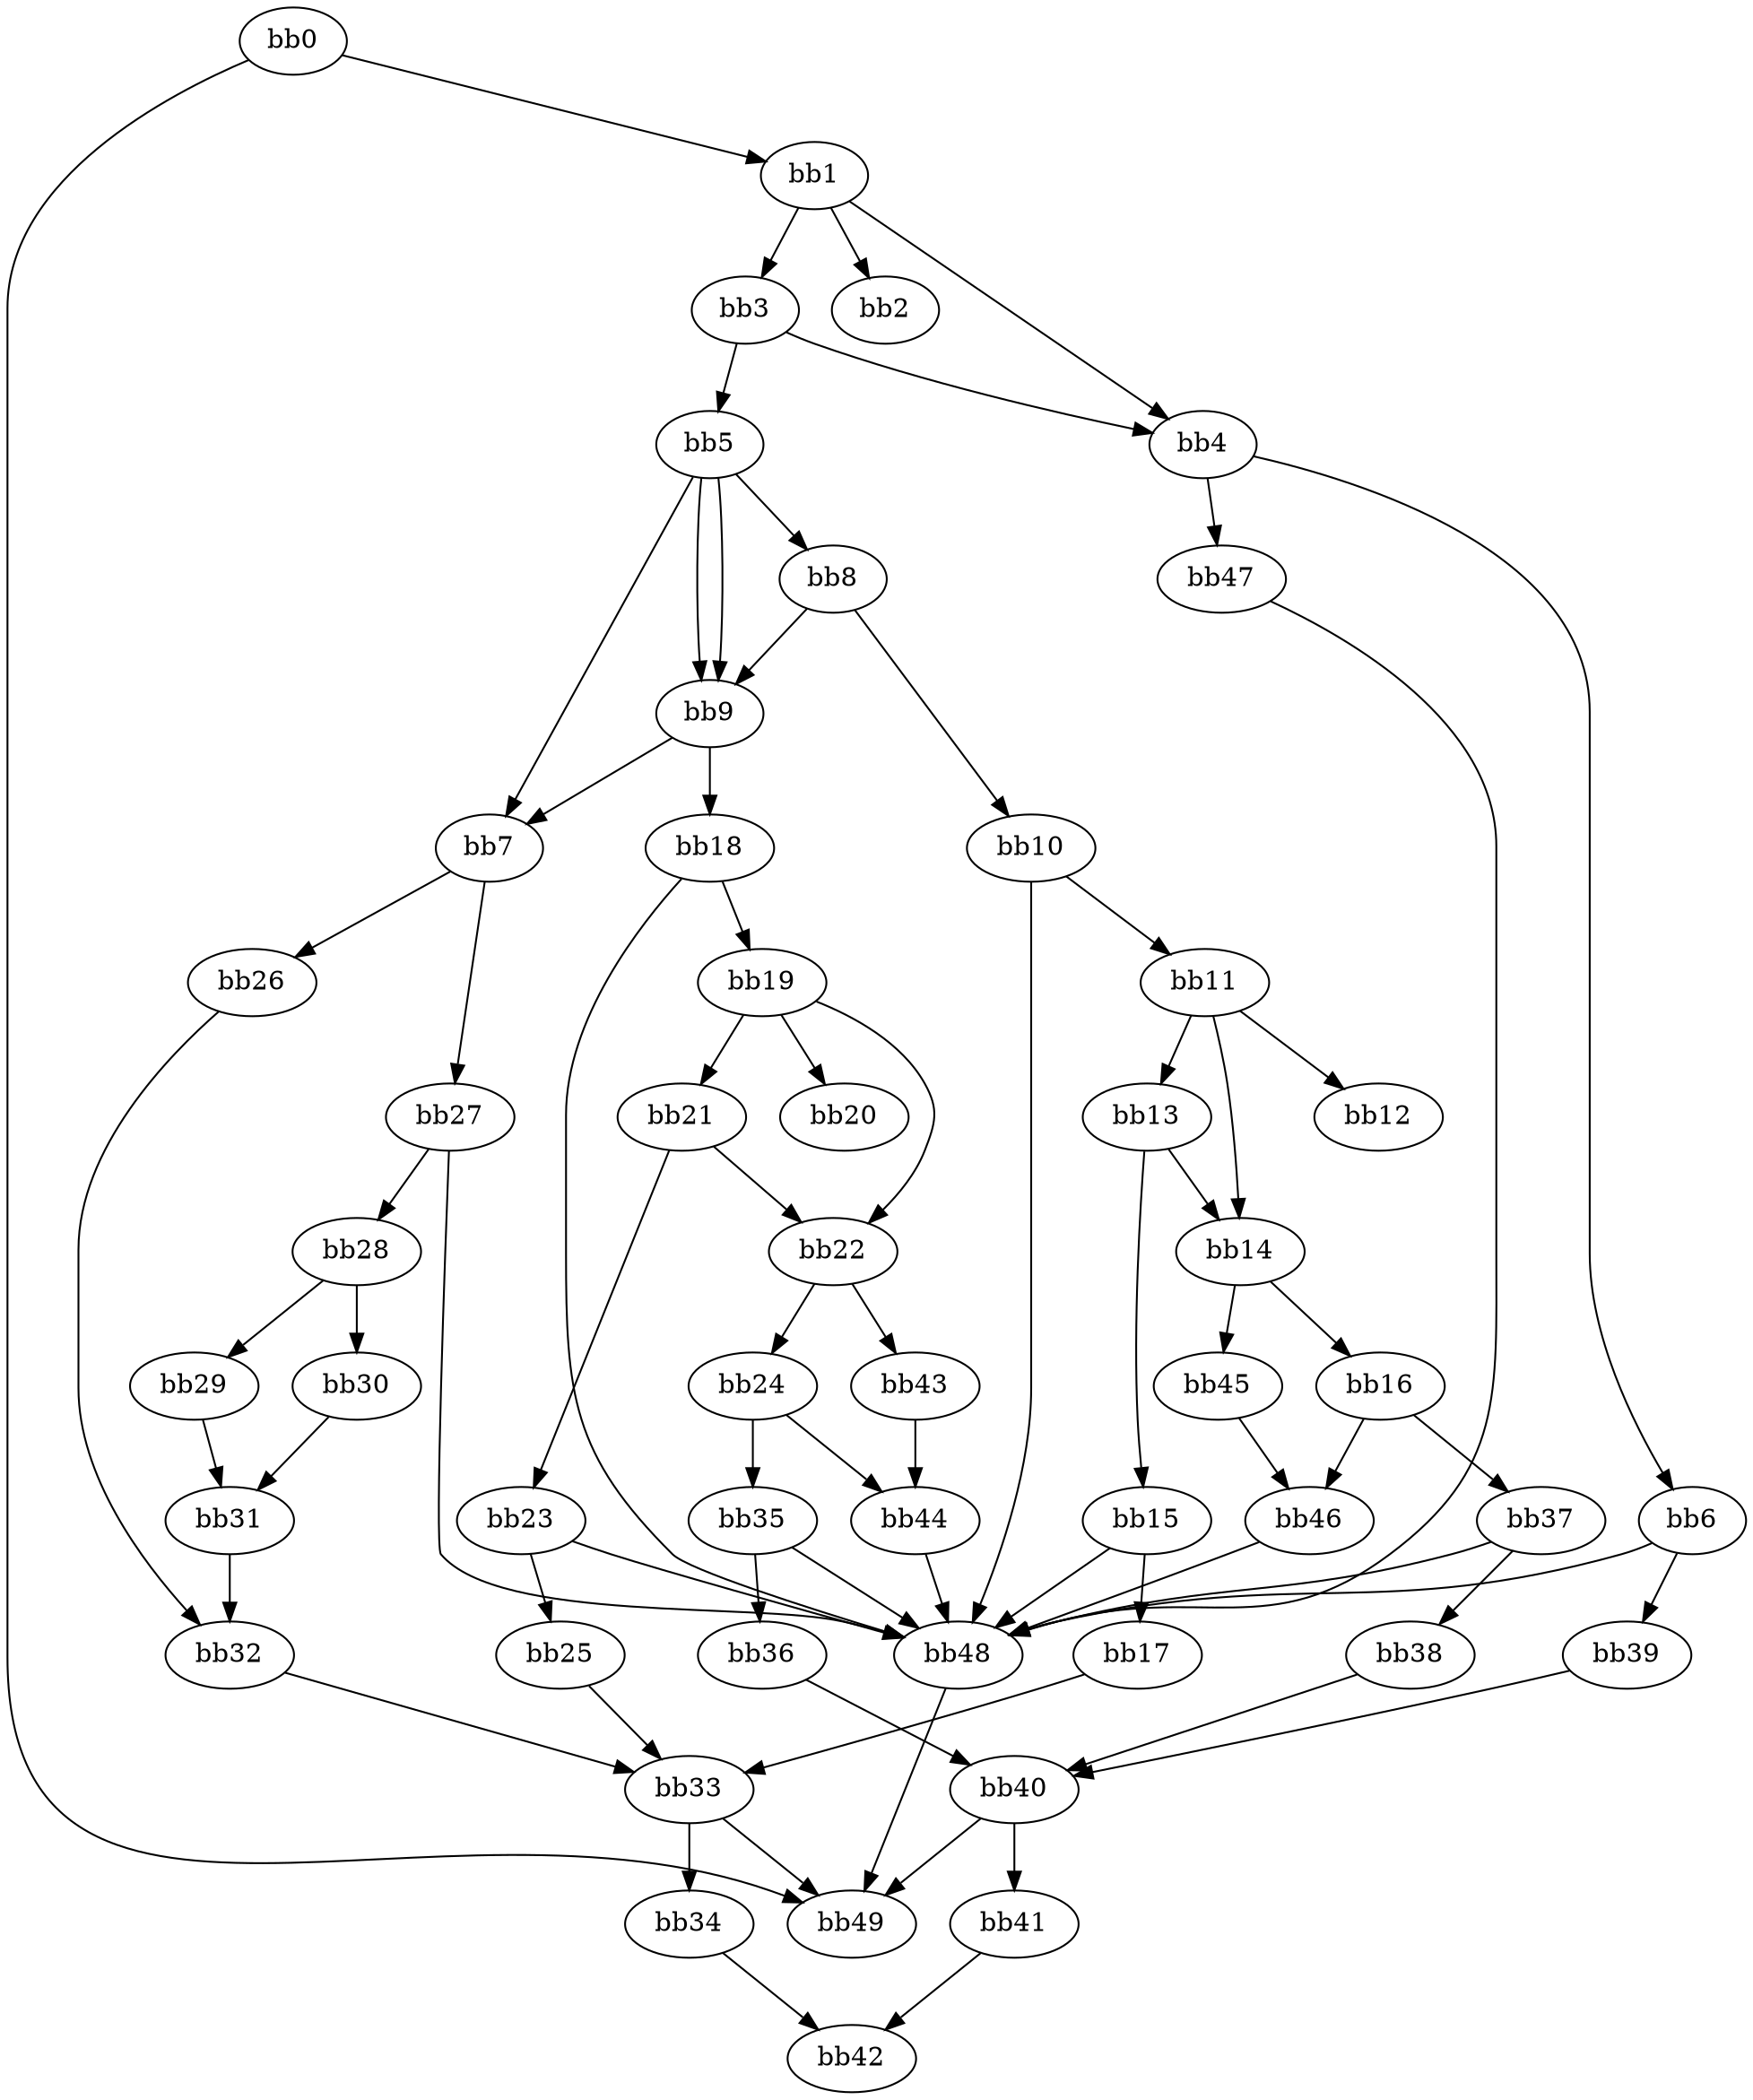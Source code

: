 digraph {
    0 [ label = "bb0\l" ]
    1 [ label = "bb1\l" ]
    2 [ label = "bb2\l" ]
    3 [ label = "bb3\l" ]
    4 [ label = "bb4\l" ]
    5 [ label = "bb5\l" ]
    6 [ label = "bb6\l" ]
    7 [ label = "bb7\l" ]
    8 [ label = "bb8\l" ]
    9 [ label = "bb9\l" ]
    10 [ label = "bb10\l" ]
    11 [ label = "bb11\l" ]
    12 [ label = "bb12\l" ]
    13 [ label = "bb13\l" ]
    14 [ label = "bb14\l" ]
    15 [ label = "bb15\l" ]
    16 [ label = "bb16\l" ]
    17 [ label = "bb17\l" ]
    18 [ label = "bb18\l" ]
    19 [ label = "bb19\l" ]
    20 [ label = "bb20\l" ]
    21 [ label = "bb21\l" ]
    22 [ label = "bb22\l" ]
    23 [ label = "bb23\l" ]
    24 [ label = "bb24\l" ]
    25 [ label = "bb25\l" ]
    26 [ label = "bb26\l" ]
    27 [ label = "bb27\l" ]
    28 [ label = "bb28\l" ]
    29 [ label = "bb29\l" ]
    30 [ label = "bb30\l" ]
    31 [ label = "bb31\l" ]
    32 [ label = "bb32\l" ]
    33 [ label = "bb33\l" ]
    34 [ label = "bb34\l" ]
    35 [ label = "bb35\l" ]
    36 [ label = "bb36\l" ]
    37 [ label = "bb37\l" ]
    38 [ label = "bb38\l" ]
    39 [ label = "bb39\l" ]
    40 [ label = "bb40\l" ]
    41 [ label = "bb41\l" ]
    42 [ label = "bb42\l" ]
    43 [ label = "bb43\l" ]
    44 [ label = "bb44\l" ]
    45 [ label = "bb45\l" ]
    46 [ label = "bb46\l" ]
    47 [ label = "bb47\l" ]
    48 [ label = "bb48\l" ]
    49 [ label = "bb49\l" ]
    0 -> 1 [ ]
    0 -> 49 [ ]
    1 -> 2 [ ]
    1 -> 3 [ ]
    1 -> 4 [ ]
    3 -> 4 [ ]
    3 -> 5 [ ]
    4 -> 6 [ ]
    4 -> 47 [ ]
    5 -> 7 [ ]
    5 -> 8 [ ]
    5 -> 9 [ ]
    5 -> 9 [ ]
    6 -> 39 [ ]
    6 -> 48 [ ]
    7 -> 26 [ ]
    7 -> 27 [ ]
    8 -> 9 [ ]
    8 -> 10 [ ]
    9 -> 7 [ ]
    9 -> 18 [ ]
    10 -> 11 [ ]
    10 -> 48 [ ]
    11 -> 12 [ ]
    11 -> 13 [ ]
    11 -> 14 [ ]
    13 -> 14 [ ]
    13 -> 15 [ ]
    14 -> 16 [ ]
    14 -> 45 [ ]
    15 -> 17 [ ]
    15 -> 48 [ ]
    16 -> 37 [ ]
    16 -> 46 [ ]
    17 -> 33 [ ]
    18 -> 19 [ ]
    18 -> 48 [ ]
    19 -> 20 [ ]
    19 -> 21 [ ]
    19 -> 22 [ ]
    21 -> 22 [ ]
    21 -> 23 [ ]
    22 -> 24 [ ]
    22 -> 43 [ ]
    23 -> 25 [ ]
    23 -> 48 [ ]
    24 -> 35 [ ]
    24 -> 44 [ ]
    25 -> 33 [ ]
    26 -> 32 [ ]
    27 -> 28 [ ]
    27 -> 48 [ ]
    28 -> 29 [ ]
    28 -> 30 [ ]
    29 -> 31 [ ]
    30 -> 31 [ ]
    31 -> 32 [ ]
    32 -> 33 [ ]
    33 -> 34 [ ]
    33 -> 49 [ ]
    34 -> 42 [ ]
    35 -> 36 [ ]
    35 -> 48 [ ]
    36 -> 40 [ ]
    37 -> 38 [ ]
    37 -> 48 [ ]
    38 -> 40 [ ]
    39 -> 40 [ ]
    40 -> 41 [ ]
    40 -> 49 [ ]
    41 -> 42 [ ]
    43 -> 44 [ ]
    44 -> 48 [ ]
    45 -> 46 [ ]
    46 -> 48 [ ]
    47 -> 48 [ ]
    48 -> 49 [ ]
}

